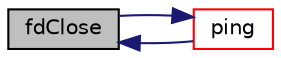 digraph "fdClose"
{
  bgcolor="transparent";
  edge [fontname="Helvetica",fontsize="10",labelfontname="Helvetica",labelfontsize="10"];
  node [fontname="Helvetica",fontsize="10",shape=record];
  rankdir="LR";
  Node1 [label="fdClose",height=0.2,width=0.4,color="black", fillcolor="grey75", style="filled", fontcolor="black"];
  Node1 -> Node2 [dir="back",color="midnightblue",fontsize="10",style="solid",fontname="Helvetica"];
  Node2 [label="ping",height=0.2,width=0.4,color="red",URL="$a10733.html#aa08c9d46bf04725aee4bc67ce02b2759",tooltip="Check if machine is up by pinging given port. "];
  Node2 -> Node1 [dir="back",color="midnightblue",fontsize="10",style="solid",fontname="Helvetica"];
}
